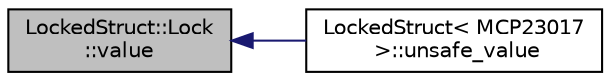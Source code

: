 digraph "LockedStruct::Lock::value"
{
  edge [fontname="Helvetica",fontsize="10",labelfontname="Helvetica",labelfontsize="10"];
  node [fontname="Helvetica",fontsize="10",shape=record];
  rankdir="LR";
  Node18 [label="LockedStruct::Lock\l::value",height=0.2,width=0.4,color="black", fillcolor="grey75", style="filled", fontcolor="black"];
  Node18 -> Node19 [dir="back",color="midnightblue",fontsize="10",style="solid",fontname="Helvetica"];
  Node19 [label="LockedStruct\< MCP23017\l \>::unsafe_value",height=0.2,width=0.4,color="black", fillcolor="white", style="filled",URL="$struct_locked_struct.html#a915c1d48aeaf29c4af2897122ad4b486",tooltip="Bypass the locking system to directly get a pointer to the underlying data. "];
}
